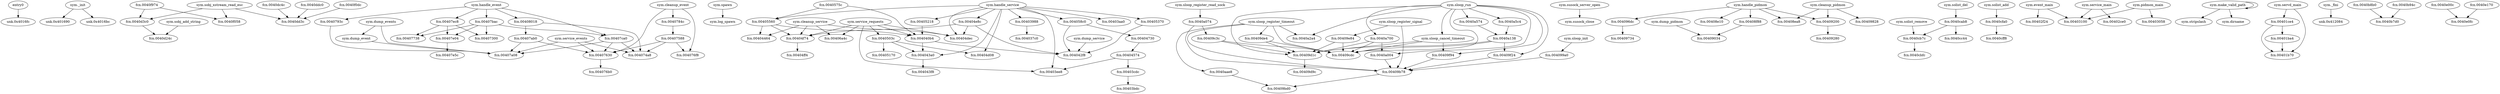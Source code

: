 digraph code {
  "0x004016f0" [label="entry0"];
  "0x004016f0" -> "0x004016fc";
  "0x004016fc" [label="unk.0x4016fc"];
  "0x0040166c" [label="sym._init"];
  "0x0040166c" -> "0x00401690";
  "0x00401690" [label="unk.0x401690"];
  "0x0040166c" -> "0x004016bc";
  "0x004016bc" [label="unk.0x4016bc"];
  "0x0040f208" [label="sym.sobj_xstream_read_esc"];
  "0x0040f208" -> "0x0040d3c0";
  "0x0040d3c0" [label="fcn.0040d3c0"];
  "0x0040f208" -> "0x0040dd3c";
  "0x0040dd3c" [label="fcn.0040dd3c"];
  "0x0040f208" -> "0x0040f058";
  "0x0040f058" [label="fcn.0040f058"];
  "0x00408140" [label="sym.handle_event"];
  "0x00408140" -> "0x0040793c";
  "0x0040793c" [label="fcn.0040793c"];
  "0x00408140" -> "0x00407bac";
  "0x00407bac" [label="fcn.00407bac"];
  "0x00408140" -> "0x00407ec8";
  "0x00407ec8" [label="fcn.00407ec8"];
  "0x00408140" -> "0x00408018";
  "0x00408018" [label="fcn.00408018"];
  "0x00408140" -> "0x00407ca0";
  "0x00407ca0" [label="fcn.00407ca0"];
  "0x00402840" [label="sym.spawn"];
  "0x00402840" -> "0x00402810";
  "0x00402810" [label="sym.log_spawn"];
  "0x0040d4dc" [label="sym.sobj_add_string"];
  "0x0040d4dc" -> "0x0040d24c";
  "0x0040d24c" [label="fcn.0040d24c"];
  "0x00406a8c" [label="sym.cleanup_service"];
  "0x00406a8c" -> "0x00404f74";
  "0x00404f74" [label="fcn.00404f74"];
  "0x00406a8c" -> "0x00404464";
  "0x00404464" [label="fcn.00404464"];
  "0x00406a8c" -> "0x00406a4c";
  "0x00406a4c" [label="fcn.00406a4c"];
  "0x00406a8c" -> "0x00404dec";
  "0x00404dec" [label="fcn.00404dec"];
  "0x0040a2f8" [label="sym.sloop_init"];
  "0x0040a2f8" -> "0x004099a0";
  "0x004099a0" [label="fcn.004099a0"];
  "0x004099a0" [label="fcn.004099a0"];
  "0x004099a0" -> "0x00409b78";
  "0x00409b78" [label="fcn.00409b78"];
  "0x004116b4" [label="sym.susock_server_open"];
  "0x004116b4" -> "0x00410f6c";
  "0x00410f6c" [label="sym.susock_close"];
  "0x00408b8c" [label="sym.dump_event"];
  "0x00408b8c" -> "0x00407a08";
  "0x00407a08" [label="fcn.00407a08"];
  "0x00409868" [label="sym.dump_pidmon"];
  "0x00409868" -> "0x00409034";
  "0x00409034" [label="fcn.00409034"];
  "0x0040cc84" [label="sym.solist_del"];
  "0x0040cc84" -> "0x0040cab8";
  "0x0040cab8" [label="fcn.0040cab8"];
  "0x0040cab8" [label="fcn.0040cab8"];
  "0x0040cab8" -> "0x0040cb7c";
  "0x0040cb7c" [label="fcn.0040cb7c"];
  "0x0040cab8" -> "0x0040cc44";
  "0x0040cc44" [label="fcn.0040cc44"];
  "0x004092c8" [label="sym.handle_pidmon"];
  "0x004092c8" -> "0x00408f88";
  "0x00408f88" [label="fcn.00408f88"];
  "0x004092c8" -> "0x00408e10";
  "0x00408e10" [label="fcn.00408e10"];
  "0x004092c8" -> "0x004096dc";
  "0x004096dc" [label="fcn.004096dc"];
  "0x004092c8" -> "0x00409200";
  "0x00409200" [label="fcn.00409200"];
  "0x004092c8" -> "0x00408ea8";
  "0x00408ea8" [label="fcn.00408ea8"];
  "0x00405acc" [label="sym.handle_service"];
  "0x00405acc" -> "0x00403ee8";
  "0x00403ee8" [label="fcn.00403ee8"];
  "0x00405acc" -> "0x004058c0";
  "0x004058c0" [label="fcn.004058c0"];
  "0x00405acc" -> "0x00405370";
  "0x00405370" [label="fcn.00405370"];
  "0x00405acc" -> "0x00405218";
  "0x00405218" [label="fcn.00405218"];
  "0x00405acc" -> "0x00405560";
  "0x00405560" [label="fcn.00405560"];
  "0x00405acc" -> "0x00404d08";
  "0x00404d08" [label="fcn.00404d08"];
  "0x00405acc" -> "0x00404e8c";
  "0x00404e8c" [label="fcn.00404e8c"];
  "0x00405acc" -> "0x004043a0";
  "0x004043a0" [label="fcn.004043a0"];
  "0x00405acc" -> "0x00403988";
  "0x00403988" [label="fcn.00403988"];
  "0x00405acc" -> "0x00403aa0";
  "0x00403aa0" [label="fcn.00403aa0"];
  "0x00405acc" -> "0x00404dec";
  "0x00404dec" [label="fcn.00404dec"];
  "0x0040a4c4" [label="sym.sloop_register_read_sock"];
  "0x0040a4c4" -> "0x0040a074";
  "0x0040a074" [label="fcn.0040a074"];
  "0x0040a074" [label="fcn.0040a074"];
  "0x0040a074" -> "0x00409c3c";
  "0x00409c3c" [label="fcn.00409c3c"];
  "0x0040a074" -> "0x00409b78";
  "0x00409b78" [label="fcn.00409b78"];
  "0x00408d20" [label="sym.dump_events"];
  "0x00408d20" -> "0x00408b8c";
  "0x00408b8c" [label="sym.dump_event"];
  "0x00408d20" -> "0x00407a08";
  "0x00407a08" [label="fcn.00407a08"];
  "0x0040ab40" [label="sym.sloop_cancel_timeout"];
  "0x0040ab40" -> "0x00409d1c";
  "0x00409d1c" [label="fcn.00409d1c"];
  "0x0040ab40" -> "0x00409f94";
  "0x00409f94" [label="fcn.00409f94"];
  "0x0040ab40" -> "0x00409cdc";
  "0x00409cdc" [label="fcn.00409cdc"];
  "0x0040cf38" [label="sym.solist_add"];
  "0x0040cf38" -> "0x0040cfa0";
  "0x0040cfa0" [label="fcn.0040cfa0"];
  "0x0040cfa0" [label="fcn.0040cfa0"];
  "0x0040cfa0" -> "0x0040cff8";
  "0x0040cff8" [label="fcn.0040cff8"];
  "0x00403618" [label="sym.event_main"];
  "0x00403618" -> "0x00402f24";
  "0x00402f24" [label="fcn.00402f24"];
  "0x00403618" -> "0x00403100";
  "0x00403100" [label="fcn.00403100"];
  "0x0040bfa4" [label="sym.make_valid_path"];
  "0x0040bfa4" -> "0x0040bee4";
  "0x0040bee4" [label="sym.stripslash"];
  "0x0040bfa4" -> "0x0040bdb0";
  "0x0040bdb0" [label="sym.dirname"];
  "0x0040bfa4" -> "0x0040bfa4";
  "0x0040bfa4" [label="sym.make_valid_path"];
  "0x00403448" [label="sym.service_main"];
  "0x00403448" -> "0x00403100";
  "0x00403100" [label="fcn.00403100"];
  "0x00403448" -> "0x00402ce0";
  "0x00402ce0" [label="fcn.00402ce0"];
  "0x00408b04" [label="sym.cleanup_event"];
  "0x00408b04" -> "0x00407630";
  "0x00407630" [label="fcn.00407630"];
  "0x00408b04" -> "0x0040784c";
  "0x0040784c" [label="fcn.0040784c"];
  "0x00408b04" -> "0x004076f8";
  "0x004076f8" [label="fcn.004076f8"];
  "0x004036ec" [label="sym.pidmon_main"];
  "0x004036ec" -> "0x00403058";
  "0x00403058" [label="fcn.00403058"];
  "0x004036ec" -> "0x00403100";
  "0x00403100" [label="fcn.00403100"];
  "0x004097a0" [label="sym.cleanup_pidmon"];
  "0x004097a0" -> "0x00409200";
  "0x00409200" [label="fcn.00409200"];
  "0x004097a0" -> "0x00408ea8";
  "0x00408ea8" [label="fcn.00408ea8"];
  "0x004097a0" -> "0x00409828";
  "0x00409828" [label="fcn.00409828"];
  "0x0040a614" [label="sym.sloop_register_signal"];
  "0x0040a614" -> "0x00409e84";
  "0x00409e84" [label="fcn.00409e84"];
  "0x0040a614" -> "0x00409b78";
  "0x00409b78" [label="fcn.00409b78"];
  "0x00406b70" [label="sym.dump_service"];
  "0x00406b70" -> "0x004042f8";
  "0x004042f8" [label="fcn.004042f8"];
  "0x0040a838" [label="sym.sloop_register_timeout"];
  "0x0040a838" -> "0x00409de4";
  "0x00409de4" [label="fcn.00409de4"];
  "0x0040a838" -> "0x0040a2a4";
  "0x0040a2a4" [label="fcn.0040a2a4"];
  "0x0040a838" -> "0x00409cdc";
  "0x00409cdc" [label="fcn.00409cdc"];
  "0x0040a838" -> "0x00409b78";
  "0x00409b78" [label="fcn.00409b78"];
  "0x0040a838" -> "0x0040aae8";
  "0x0040aae8" [label="fcn.0040aae8"];
  "0x00402440" [label="sym.servd_main"];
  "0x00402440" -> "0x00401ce4";
  "0x00401ce4" [label="fcn.00401ce4"];
  "0x00402440" -> "0x00401b70";
  "0x00401b70" [label="fcn.00401b70"];
  "0x00408660" [label="sym.service_events"];
  "0x00408660" -> "0x00407630";
  "0x00407630" [label="fcn.00407630"];
  "0x00408660" -> "0x004074a8";
  "0x004074a8" [label="fcn.004074a8"];
  "0x00408660" -> "0x00407a08";
  "0x00407a08" [label="fcn.00407a08"];
  "0x00412060" [label="sym._fini"];
  "0x00412060" -> "0x00412084";
  "0x00412084" [label="unk.0x412084"];
  "0x0040ac18" [label="sym.sloop_run"];
  "0x0040ac18" -> "0x00409cdc";
  "0x00409cdc" [label="fcn.00409cdc"];
  "0x0040ac18" -> "0x0040a2a4";
  "0x0040a2a4" [label="fcn.0040a2a4"];
  "0x0040ac18" -> "0x00409d1c";
  "0x00409d1c" [label="fcn.00409d1c"];
  "0x0040ac18" -> "0x0040a004";
  "0x0040a004" [label="fcn.0040a004"];
  "0x0040ac18" -> "0x00409f94";
  "0x00409f94" [label="fcn.00409f94"];
  "0x0040ac18" -> "0x00409f24";
  "0x00409f24" [label="fcn.00409f24"];
  "0x0040ac18" -> "0x0040a700";
  "0x0040a700" [label="fcn.0040a700"];
  "0x0040ac18" -> "0x0040ab40";
  "0x0040ab40" [label="sym.sloop_cancel_timeout"];
  "0x0040ac18" -> "0x0040a574";
  "0x0040a574" [label="fcn.0040a574"];
  "0x0040ac18" -> "0x0040a5c4";
  "0x0040a5c4" [label="fcn.0040a5c4"];
  "0x0040ceac" [label="sym.solist_remove"];
  "0x0040ceac" -> "0x0040cb7c";
  "0x0040cb7c" [label="fcn.0040cb7c"];
  "0x0040cb7c" [label="fcn.0040cb7c"];
  "0x0040cb7c" -> "0x0040cbfc";
  "0x0040cbfc" [label="fcn.0040cbfc"];
  "0x00406628" [label="sym.service_requests"];
  "0x00406628" -> "0x0040503c";
  "0x0040503c" [label="fcn.0040503c"];
  "0x00406628" -> "0x004040b4";
  "0x004040b4" [label="fcn.004040b4"];
  "0x00406628" -> "0x00404f74";
  "0x00404f74" [label="fcn.00404f74"];
  "0x00406628" -> "0x00404dec";
  "0x00404dec" [label="fcn.00404dec"];
  "0x00406628" -> "0x00403ee8";
  "0x00403ee8" [label="fcn.00403ee8"];
  "0x00406628" -> "0x00406a4c";
  "0x00406a4c" [label="fcn.00406a4c"];
  "0x00401ba4" [label="fcn.00401ba4"];
  "0x00401ba4" -> "0x00401b70";
  "0x00401b70" [label="fcn.00401b70"];
  "0x00401ce4" [label="fcn.00401ce4"];
  "0x00401ce4" -> "0x00401ba4";
  "0x00401ba4" [label="fcn.00401ba4"];
  "0x00401ce4" -> "0x00401b70";
  "0x00401b70" [label="fcn.00401b70"];
  "0x004043a0" [label="fcn.004043a0"];
  "0x004043a0" -> "0x004043f8";
  "0x004043f8" [label="fcn.004043f8"];
  "0x00403cdc" [label="fcn.00403cdc"];
  "0x00403cdc" -> "0x00403bdc";
  "0x00403bdc" [label="fcn.00403bdc"];
  "0x00404574" [label="fcn.00404574"];
  "0x00404574" -> "0x00403ee8";
  "0x00403ee8" [label="fcn.00403ee8"];
  "0x00404574" -> "0x00403cdc";
  "0x00403cdc" [label="fcn.00403cdc"];
  "0x00404f74" [label="fcn.00404f74"];
  "0x00404f74" -> "0x00404ff4";
  "0x00404ff4" [label="fcn.00404ff4"];
  "0x004040b4" [label="fcn.004040b4"];
  "0x004040b4" -> "0x004042f8";
  "0x004042f8" [label="fcn.004042f8"];
  "0x004040b4" -> "0x004043a0";
  "0x004043a0" [label="fcn.004043a0"];
  "0x00405560" [label="fcn.00405560"];
  "0x00405560" -> "0x004040b4";
  "0x004040b4" [label="fcn.004040b4"];
  "0x00405560" -> "0x00404f74";
  "0x00404f74" [label="fcn.00404f74"];
  "0x00405560" -> "0x00404464";
  "0x00404464" [label="fcn.00404464"];
  "0x00404730" [label="fcn.00404730"];
  "0x00404730" -> "0x00404574";
  "0x00404574" [label="fcn.00404574"];
  "0x004058c0" [label="fcn.004058c0"];
  "0x004058c0" -> "0x00404730";
  "0x00404730" [label="fcn.00404730"];
  "0x004058c0" -> "0x004042f8";
  "0x004042f8" [label="fcn.004042f8"];
  "0x00405370" [label="fcn.00405370"];
  "0x00405370" -> "0x004042f8";
  "0x004042f8" [label="fcn.004042f8"];
  "0x00405218" [label="fcn.00405218"];
  "0x00405218" -> "0x004040b4";
  "0x004040b4" [label="fcn.004040b4"];
  "0x00404e8c" [label="fcn.00404e8c"];
  "0x00404e8c" -> "0x00404f74";
  "0x00404f74" [label="fcn.00404f74"];
  "0x00404e8c" -> "0x00404dec";
  "0x00404dec" [label="fcn.00404dec"];
  "0x00404e8c" -> "0x004042f8";
  "0x004042f8" [label="fcn.004042f8"];
  "0x00403988" [label="fcn.00403988"];
  "0x00403988" -> "0x004037c0";
  "0x004037c0" [label="fcn.004037c0"];
  "0x0040503c" [label="fcn.0040503c"];
  "0x0040503c" -> "0x00404d08";
  "0x00404d08" [label="fcn.00404d08"];
  "0x0040503c" -> "0x004043a0";
  "0x004043a0" [label="fcn.004043a0"];
  "0x0040503c" -> "0x00405170";
  "0x00405170" [label="fcn.00405170"];
  "0x0040575c" [label="fcn.0040575c"];
  "0x0040575c" -> "0x00405560";
  "0x00405560" [label="fcn.00405560"];
  "0x0040575c" -> "0x004040b4";
  "0x004040b4" [label="fcn.004040b4"];
  "0x00407630" [label="fcn.00407630"];
  "0x00407630" -> "0x004076b0";
  "0x004076b0" [label="fcn.004076b0"];
  "0x00407588" [label="fcn.00407588"];
  "0x00407588" -> "0x00407630";
  "0x00407630" [label="fcn.00407630"];
  "0x00407588" -> "0x004074a8";
  "0x004074a8" [label="fcn.004074a8"];
  "0x00407588" -> "0x004076f8";
  "0x004076f8" [label="fcn.004076f8"];
  "0x00407ca0" [label="fcn.00407ca0"];
  "0x00407ca0" -> "0x00407630";
  "0x00407630" [label="fcn.00407630"];
  "0x00407ca0" -> "0x004074a8";
  "0x004074a8" [label="fcn.004074a8"];
  "0x00407ca0" -> "0x00407a08";
  "0x00407a08" [label="fcn.00407a08"];
  "0x00407e04" [label="fcn.00407e04"];
  "0x00407e04" -> "0x00407e5c";
  "0x00407e5c" [label="fcn.00407e5c"];
  "0x00407ab0" [label="fcn.00407ab0"];
  "0x00407ab0" -> "0x00407630";
  "0x00407630" [label="fcn.00407630"];
  "0x00407ab0" -> "0x00407a08";
  "0x00407a08" [label="fcn.00407a08"];
  "0x0040793c" [label="fcn.0040793c"];
  "0x0040793c" -> "0x00407a08";
  "0x00407a08" [label="fcn.00407a08"];
  "0x00407bac" [label="fcn.00407bac"];
  "0x00407bac" -> "0x00407ca0";
  "0x00407ca0" [label="fcn.00407ca0"];
  "0x00407bac" -> "0x00407738";
  "0x00407738" [label="fcn.00407738"];
  "0x00407bac" -> "0x00407e04";
  "0x00407e04" [label="fcn.00407e04"];
  "0x00407bac" -> "0x00407300";
  "0x00407300" [label="fcn.00407300"];
  "0x00407ec8" [label="fcn.00407ec8"];
  "0x00407ec8" -> "0x00407738";
  "0x00407738" [label="fcn.00407738"];
  "0x00407ec8" -> "0x00407e04";
  "0x00407e04" [label="fcn.00407e04"];
  "0x00407ec8" -> "0x00407300";
  "0x00407300" [label="fcn.00407300"];
  "0x00408018" [label="fcn.00408018"];
  "0x00408018" -> "0x004074a8";
  "0x004074a8" [label="fcn.004074a8"];
  "0x00408018" -> "0x00407ab0";
  "0x00407ab0" [label="fcn.00407ab0"];
  "0x0040784c" [label="fcn.0040784c"];
  "0x0040784c" -> "0x00407588";
  "0x00407588" [label="fcn.00407588"];
  "0x00409200" [label="fcn.00409200"];
  "0x00409200" -> "0x00409280";
  "0x00409280" [label="fcn.00409280"];
  "0x00408f88" [label="fcn.00408f88"];
  "0x00408f88" -> "0x00409034";
  "0x00409034" [label="fcn.00409034"];
  "0x004096dc" [label="fcn.004096dc"];
  "0x004096dc" -> "0x00409734";
  "0x00409734" [label="fcn.00409734"];
  "0x00409b78" [label="fcn.00409b78"];
  "0x00409b78" -> "0x00409bd0";
  "0x00409bd0" [label="fcn.00409bd0"];
  "0x00409d1c" [label="fcn.00409d1c"];
  "0x00409d1c" -> "0x00409d9c";
  "0x00409d9c" [label="fcn.00409d9c"];
  "0x00409c3c" [label="fcn.00409c3c"];
  "0x00409c3c" -> "0x00409cdc";
  "0x00409cdc" [label="fcn.00409cdc"];
  "0x00409c3c" -> "0x00409d1c";
  "0x00409d1c" [label="fcn.00409d1c"];
  "0x00409f24" [label="fcn.00409f24"];
  "0x00409f24" -> "0x00409b78";
  "0x00409b78" [label="fcn.00409b78"];
  "0x0040a138" [label="fcn.0040a138"];
  "0x0040a138" -> "0x00409d1c";
  "0x00409d1c" [label="fcn.00409d1c"];
  "0x0040a138" -> "0x00409f24";
  "0x00409f24" [label="fcn.00409f24"];
  "0x0040a138" -> "0x00409cdc";
  "0x00409cdc" [label="fcn.00409cdc"];
  "0x00409e84" [label="fcn.00409e84"];
  "0x00409e84" -> "0x00409cdc";
  "0x00409cdc" [label="fcn.00409cdc"];
  "0x00409e84" -> "0x00409d1c";
  "0x00409d1c" [label="fcn.00409d1c"];
  "0x0040a004" [label="fcn.0040a004"];
  "0x0040a004" -> "0x00409b78";
  "0x00409b78" [label="fcn.00409b78"];
  "0x00409de4" [label="fcn.00409de4"];
  "0x00409de4" -> "0x00409cdc";
  "0x00409cdc" [label="fcn.00409cdc"];
  "0x00409de4" -> "0x00409d1c";
  "0x00409d1c" [label="fcn.00409d1c"];
  "0x0040aae8" [label="fcn.0040aae8"];
  "0x0040aae8" -> "0x00409bd0";
  "0x00409bd0" [label="fcn.00409bd0"];
  "0x00409f94" [label="fcn.00409f94"];
  "0x00409f94" -> "0x00409b78";
  "0x00409b78" [label="fcn.00409b78"];
  "0x0040a700" [label="fcn.0040a700"];
  "0x0040a700" -> "0x00409d1c";
  "0x00409d1c" [label="fcn.00409d1c"];
  "0x0040a700" -> "0x0040a004";
  "0x0040a004" [label="fcn.0040a004"];
  "0x0040a700" -> "0x00409cdc";
  "0x00409cdc" [label="fcn.00409cdc"];
  "0x0040a574" [label="fcn.0040a574"];
  "0x0040a574" -> "0x0040a138";
  "0x0040a138" [label="fcn.0040a138"];
  "0x0040a5c4" [label="fcn.0040a5c4"];
  "0x0040a5c4" -> "0x0040a138";
  "0x0040a138" [label="fcn.0040a138"];
  "0x0040b8b0" [label="fcn.0040b8b0"];
  "0x0040b8b0" -> "0x0040b7d0";
  "0x0040b7d0" [label="fcn.0040b7d0"];
  "0x0040b94c" [label="fcn.0040b94c"];
  "0x0040b94c" -> "0x0040b7d0";
  "0x0040b7d0" [label="fcn.0040b7d0"];
  "0x0040dc4c" [label="fcn.0040dc4c"];
  "0x0040dc4c" -> "0x0040dd3c";
  "0x0040dd3c" [label="fcn.0040dd3c"];
  "0x0040ddc0" [label="fcn.0040ddc0"];
  "0x0040ddc0" -> "0x0040dd3c";
  "0x0040dd3c" [label="fcn.0040dd3c"];
  "0x0040d3c0" [label="fcn.0040d3c0"];
  "0x0040d3c0" -> "0x0040d24c";
  "0x0040d24c" [label="fcn.0040d24c"];
  "0x0040e00c" [label="fcn.0040e00c"];
  "0x0040e00c" -> "0x0040e0fc";
  "0x0040e0fc" [label="fcn.0040e0fc"];
  "0x0040e170" [label="fcn.0040e170"];
  "0x0040e170" -> "0x0040e0fc";
  "0x0040e0fc" [label="fcn.0040e0fc"];
  "0x0040f0dc" [label="fcn.0040f0dc"];
  "0x0040f0dc" -> "0x0040dd3c";
  "0x0040dd3c" [label="fcn.0040dd3c"];
  "0x0040f974" [label="fcn.0040f974"];
  "0x0040f974" -> "0x0040f058";
  "0x0040f058" [label="fcn.0040f058"];
  "0x0040f974" -> "0x0040d3c0";
  "0x0040d3c0" [label="fcn.0040d3c0"];
}